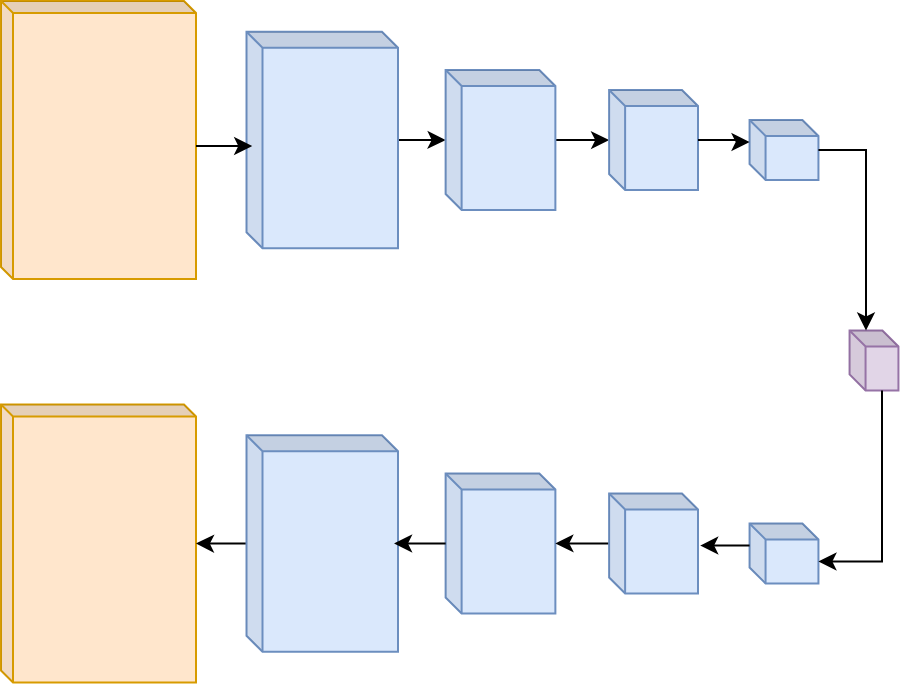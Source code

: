 <mxfile version="22.1.21" type="github">
  <diagram name="Page-1" id="MzgacfYq_71MGGJwTiNh">
    <mxGraphModel dx="2129" dy="453" grid="1" gridSize="10" guides="1" tooltips="1" connect="1" arrows="1" fold="1" page="1" pageScale="1" pageWidth="850" pageHeight="1100" math="0" shadow="0">
      <root>
        <mxCell id="0" />
        <mxCell id="1" parent="0" />
        <mxCell id="t1A3uLXFTPM-mlNLIN6W-9" value="" style="shape=cube;whiteSpace=wrap;html=1;boundedLbl=1;backgroundOutline=1;darkOpacity=0.05;darkOpacity2=0.1;size=6;rotation=90;fillColor=#ffe6cc;strokeColor=#d79b00;direction=west;flipV=0;flipH=1;" vertex="1" parent="1">
          <mxGeometry x="-1347.25" y="168.25" width="139" height="97.5" as="geometry" />
        </mxCell>
        <mxCell id="t1A3uLXFTPM-mlNLIN6W-14" style="edgeStyle=orthogonalEdgeStyle;rounded=0;orthogonalLoop=1;jettySize=auto;html=1;" edge="1" parent="1" source="t1A3uLXFTPM-mlNLIN6W-11" target="t1A3uLXFTPM-mlNLIN6W-13">
          <mxGeometry relative="1" as="geometry" />
        </mxCell>
        <mxCell id="t1A3uLXFTPM-mlNLIN6W-11" value="" style="shape=cube;whiteSpace=wrap;html=1;boundedLbl=1;backgroundOutline=1;darkOpacity=0.05;darkOpacity2=0.1;size=8;rotation=90;fillColor=#dae8fc;strokeColor=#6c8ebf;direction=west;flipV=0;flipH=1;" vertex="1" parent="1">
          <mxGeometry x="-1220" y="179.13" width="108.25" height="75.75" as="geometry" />
        </mxCell>
        <mxCell id="t1A3uLXFTPM-mlNLIN6W-12" style="edgeStyle=orthogonalEdgeStyle;rounded=0;orthogonalLoop=1;jettySize=auto;html=1;exitX=0;exitY=0;exitDx=72.5;exitDy=97.5;exitPerimeter=0;entryX=0.525;entryY=0.037;entryDx=0;entryDy=0;entryPerimeter=0;" edge="1" parent="1" source="t1A3uLXFTPM-mlNLIN6W-9" target="t1A3uLXFTPM-mlNLIN6W-11">
          <mxGeometry relative="1" as="geometry" />
        </mxCell>
        <mxCell id="t1A3uLXFTPM-mlNLIN6W-16" style="edgeStyle=orthogonalEdgeStyle;rounded=0;orthogonalLoop=1;jettySize=auto;html=1;" edge="1" parent="1" source="t1A3uLXFTPM-mlNLIN6W-13" target="t1A3uLXFTPM-mlNLIN6W-15">
          <mxGeometry relative="1" as="geometry" />
        </mxCell>
        <mxCell id="t1A3uLXFTPM-mlNLIN6W-13" value="" style="shape=cube;whiteSpace=wrap;html=1;boundedLbl=1;backgroundOutline=1;darkOpacity=0.05;darkOpacity2=0.1;size=8;rotation=90;fillColor=#dae8fc;strokeColor=#6c8ebf;direction=west;flipV=0;flipH=1;" vertex="1" parent="1">
          <mxGeometry x="-1111.75" y="189.56" width="70" height="54.88" as="geometry" />
        </mxCell>
        <mxCell id="t1A3uLXFTPM-mlNLIN6W-15" value="" style="shape=cube;whiteSpace=wrap;html=1;boundedLbl=1;backgroundOutline=1;darkOpacity=0.05;darkOpacity2=0.1;size=8;rotation=90;fillColor=#dae8fc;strokeColor=#6c8ebf;direction=west;flipV=0;flipH=1;" vertex="1" parent="1">
          <mxGeometry x="-1025.22" y="194.78" width="50" height="44.44" as="geometry" />
        </mxCell>
        <mxCell id="t1A3uLXFTPM-mlNLIN6W-17" value="" style="shape=cube;whiteSpace=wrap;html=1;boundedLbl=1;backgroundOutline=1;darkOpacity=0.05;darkOpacity2=0.1;size=8;rotation=90;fillColor=#dae8fc;strokeColor=#6c8ebf;direction=west;flipV=0;flipH=1;" vertex="1" parent="1">
          <mxGeometry x="-950" y="204.78" width="30" height="34.44" as="geometry" />
        </mxCell>
        <mxCell id="t1A3uLXFTPM-mlNLIN6W-19" style="edgeStyle=orthogonalEdgeStyle;rounded=0;orthogonalLoop=1;jettySize=auto;html=1;entryX=0;entryY=0;entryDx=11.0;entryDy=0;entryPerimeter=0;" edge="1" parent="1" source="t1A3uLXFTPM-mlNLIN6W-15" target="t1A3uLXFTPM-mlNLIN6W-17">
          <mxGeometry relative="1" as="geometry" />
        </mxCell>
        <mxCell id="t1A3uLXFTPM-mlNLIN6W-20" value="" style="shape=cube;whiteSpace=wrap;html=1;boundedLbl=1;backgroundOutline=1;darkOpacity=0.05;darkOpacity2=0.1;size=6;rotation=90;fillColor=#ffe6cc;strokeColor=#d79b00;direction=west;flipV=0;flipH=1;" vertex="1" parent="1">
          <mxGeometry x="-1347.25" y="370" width="139" height="97.5" as="geometry" />
        </mxCell>
        <mxCell id="t1A3uLXFTPM-mlNLIN6W-36" style="edgeStyle=orthogonalEdgeStyle;rounded=0;orthogonalLoop=1;jettySize=auto;html=1;" edge="1" parent="1" source="t1A3uLXFTPM-mlNLIN6W-22" target="t1A3uLXFTPM-mlNLIN6W-20">
          <mxGeometry relative="1" as="geometry" />
        </mxCell>
        <mxCell id="t1A3uLXFTPM-mlNLIN6W-22" value="" style="shape=cube;whiteSpace=wrap;html=1;boundedLbl=1;backgroundOutline=1;darkOpacity=0.05;darkOpacity2=0.1;size=8;rotation=90;fillColor=#dae8fc;strokeColor=#6c8ebf;direction=west;flipV=0;flipH=1;" vertex="1" parent="1">
          <mxGeometry x="-1220" y="380.88" width="108.25" height="75.75" as="geometry" />
        </mxCell>
        <mxCell id="t1A3uLXFTPM-mlNLIN6W-25" value="" style="shape=cube;whiteSpace=wrap;html=1;boundedLbl=1;backgroundOutline=1;darkOpacity=0.05;darkOpacity2=0.1;size=8;rotation=90;fillColor=#dae8fc;strokeColor=#6c8ebf;direction=west;flipV=0;flipH=1;" vertex="1" parent="1">
          <mxGeometry x="-1111.75" y="391.31" width="70" height="54.88" as="geometry" />
        </mxCell>
        <mxCell id="t1A3uLXFTPM-mlNLIN6W-34" style="edgeStyle=orthogonalEdgeStyle;rounded=0;orthogonalLoop=1;jettySize=auto;html=1;" edge="1" parent="1" source="t1A3uLXFTPM-mlNLIN6W-26" target="t1A3uLXFTPM-mlNLIN6W-25">
          <mxGeometry relative="1" as="geometry" />
        </mxCell>
        <mxCell id="t1A3uLXFTPM-mlNLIN6W-26" value="" style="shape=cube;whiteSpace=wrap;html=1;boundedLbl=1;backgroundOutline=1;darkOpacity=0.05;darkOpacity2=0.1;size=8;rotation=90;fillColor=#dae8fc;strokeColor=#6c8ebf;direction=west;flipV=0;flipH=1;" vertex="1" parent="1">
          <mxGeometry x="-1025.22" y="396.53" width="50" height="44.44" as="geometry" />
        </mxCell>
        <mxCell id="t1A3uLXFTPM-mlNLIN6W-27" value="" style="shape=cube;whiteSpace=wrap;html=1;boundedLbl=1;backgroundOutline=1;darkOpacity=0.05;darkOpacity2=0.1;size=8;rotation=90;fillColor=#dae8fc;strokeColor=#6c8ebf;direction=west;flipV=0;flipH=1;" vertex="1" parent="1">
          <mxGeometry x="-950" y="406.53" width="30" height="34.44" as="geometry" />
        </mxCell>
        <mxCell id="t1A3uLXFTPM-mlNLIN6W-29" value="" style="shape=cube;whiteSpace=wrap;html=1;boundedLbl=1;backgroundOutline=1;darkOpacity=0.05;darkOpacity2=0.1;size=8;rotation=90;fillColor=#e1d5e7;strokeColor=#9673a6;direction=west;flipV=0;flipH=1;" vertex="1" parent="1">
          <mxGeometry x="-905" y="315" width="30" height="24.44" as="geometry" />
        </mxCell>
        <mxCell id="t1A3uLXFTPM-mlNLIN6W-30" style="edgeStyle=orthogonalEdgeStyle;rounded=0;orthogonalLoop=1;jettySize=auto;html=1;entryX=0;entryY=0;entryDx=0;entryDy=8.22;entryPerimeter=0;" edge="1" parent="1" source="t1A3uLXFTPM-mlNLIN6W-17" target="t1A3uLXFTPM-mlNLIN6W-29">
          <mxGeometry relative="1" as="geometry" />
        </mxCell>
        <mxCell id="t1A3uLXFTPM-mlNLIN6W-31" style="edgeStyle=orthogonalEdgeStyle;rounded=0;orthogonalLoop=1;jettySize=auto;html=1;exitX=0;exitY=0;exitDx=30;exitDy=16.22;exitPerimeter=0;entryX=0;entryY=0;entryDx=19;entryDy=34.44;entryPerimeter=0;" edge="1" parent="1" source="t1A3uLXFTPM-mlNLIN6W-29" target="t1A3uLXFTPM-mlNLIN6W-27">
          <mxGeometry relative="1" as="geometry" />
        </mxCell>
        <mxCell id="t1A3uLXFTPM-mlNLIN6W-33" style="edgeStyle=orthogonalEdgeStyle;rounded=0;orthogonalLoop=1;jettySize=auto;html=1;exitX=0;exitY=0;exitDx=11;exitDy=0;exitPerimeter=0;entryX=0.536;entryY=1.024;entryDx=0;entryDy=0;entryPerimeter=0;" edge="1" parent="1" source="t1A3uLXFTPM-mlNLIN6W-27" target="t1A3uLXFTPM-mlNLIN6W-26">
          <mxGeometry relative="1" as="geometry" />
        </mxCell>
        <mxCell id="t1A3uLXFTPM-mlNLIN6W-35" style="edgeStyle=orthogonalEdgeStyle;rounded=0;orthogonalLoop=1;jettySize=auto;html=1;entryX=0.5;entryY=0.974;entryDx=0;entryDy=0;entryPerimeter=0;" edge="1" parent="1" source="t1A3uLXFTPM-mlNLIN6W-25" target="t1A3uLXFTPM-mlNLIN6W-22">
          <mxGeometry relative="1" as="geometry" />
        </mxCell>
      </root>
    </mxGraphModel>
  </diagram>
</mxfile>

